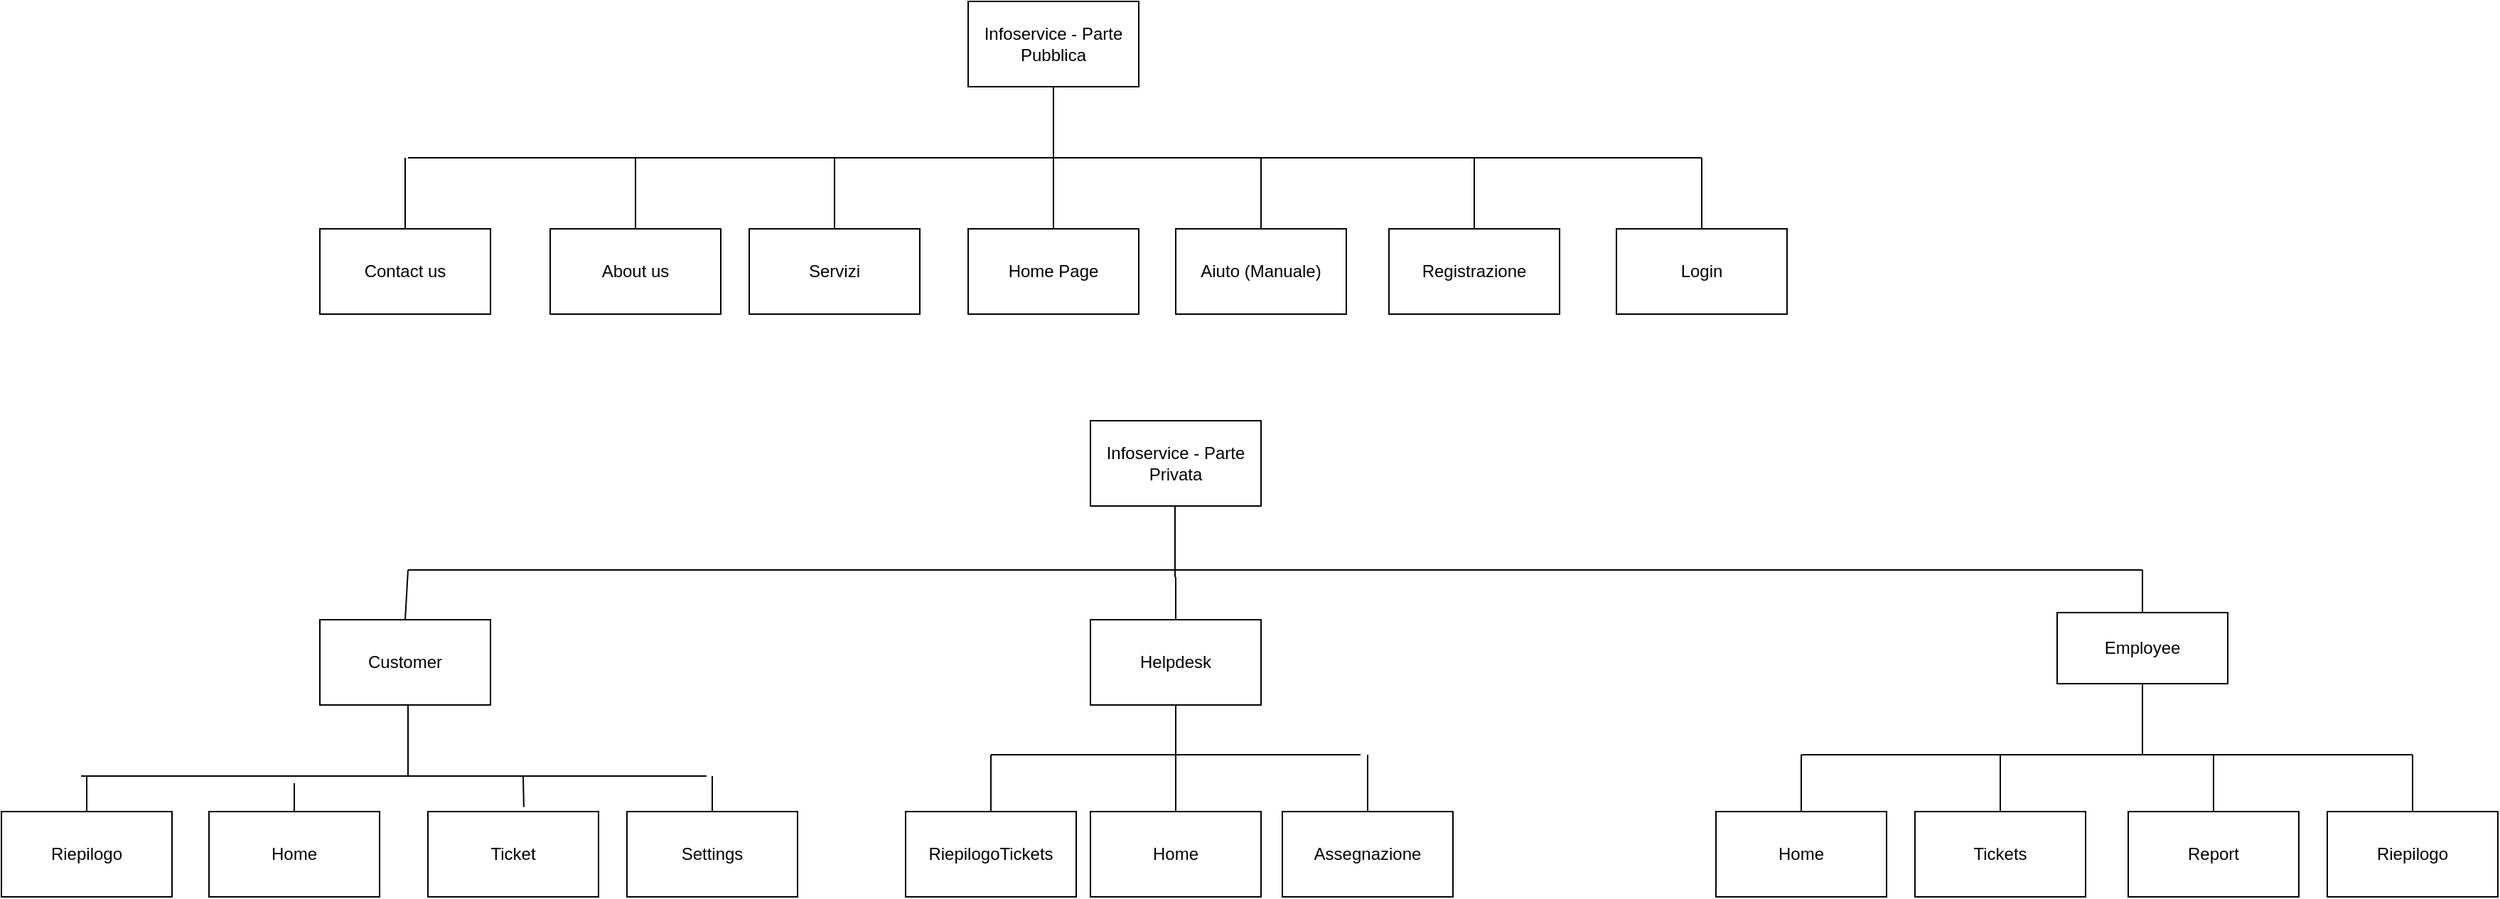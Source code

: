 <mxfile version="14.4.2" type="device"><diagram id="aqEfpglQROtT4czblELh" name="Page-1"><mxGraphModel dx="1869" dy="485" grid="1" gridSize="10" guides="1" tooltips="1" connect="1" arrows="1" fold="1" page="1" pageScale="1" pageWidth="827" pageHeight="1169" math="0" shadow="0"><root><mxCell id="0"/><mxCell id="1" parent="0"/><mxCell id="BcMnx0pzdSFH1M1RJVRQ-68" value="Infoservice - Parte Privata" style="rounded=0;whiteSpace=wrap;html=1;" vertex="1" parent="1"><mxGeometry x="620" y="445" width="120" height="60" as="geometry"/></mxCell><mxCell id="BcMnx0pzdSFH1M1RJVRQ-69" value="" style="endArrow=none;html=1;entryX=0.5;entryY=1;entryDx=0;entryDy=0;" edge="1" parent="1"><mxGeometry width="50" height="50" relative="1" as="geometry"><mxPoint x="679.5" y="555" as="sourcePoint"/><mxPoint x="679.5" y="505" as="targetPoint"/></mxGeometry></mxCell><mxCell id="BcMnx0pzdSFH1M1RJVRQ-70" value="" style="endArrow=none;html=1;" edge="1" parent="1"><mxGeometry width="50" height="50" relative="1" as="geometry"><mxPoint x="140" y="550" as="sourcePoint"/><mxPoint x="1360" y="550" as="targetPoint"/></mxGeometry></mxCell><mxCell id="BcMnx0pzdSFH1M1RJVRQ-71" value="Customer" style="rounded=0;whiteSpace=wrap;html=1;" vertex="1" parent="1"><mxGeometry x="78" y="585" width="120" height="60" as="geometry"/></mxCell><mxCell id="BcMnx0pzdSFH1M1RJVRQ-72" value="Helpdesk" style="rounded=0;whiteSpace=wrap;html=1;" vertex="1" parent="1"><mxGeometry x="620" y="585" width="120" height="60" as="geometry"/></mxCell><mxCell id="BcMnx0pzdSFH1M1RJVRQ-73" value="Employee" style="rounded=0;whiteSpace=wrap;html=1;" vertex="1" parent="1"><mxGeometry x="1300" y="580" width="120" height="50" as="geometry"/></mxCell><mxCell id="BcMnx0pzdSFH1M1RJVRQ-74" value="" style="endArrow=none;html=1;exitX=0.5;exitY=0;exitDx=0;exitDy=0;" edge="1" parent="1" source="BcMnx0pzdSFH1M1RJVRQ-71"><mxGeometry width="50" height="50" relative="1" as="geometry"><mxPoint x="110" y="600" as="sourcePoint"/><mxPoint x="140" y="550" as="targetPoint"/></mxGeometry></mxCell><mxCell id="BcMnx0pzdSFH1M1RJVRQ-75" value="" style="endArrow=none;html=1;exitX=0.5;exitY=0;exitDx=0;exitDy=0;" edge="1" parent="1" source="BcMnx0pzdSFH1M1RJVRQ-72"><mxGeometry width="50" height="50" relative="1" as="geometry"><mxPoint x="656" y="605" as="sourcePoint"/><mxPoint x="680" y="555" as="targetPoint"/></mxGeometry></mxCell><mxCell id="BcMnx0pzdSFH1M1RJVRQ-76" value="" style="endArrow=none;html=1;exitX=0.5;exitY=0;exitDx=0;exitDy=0;" edge="1" parent="1" source="BcMnx0pzdSFH1M1RJVRQ-73"><mxGeometry width="50" height="50" relative="1" as="geometry"><mxPoint x="1340" y="580" as="sourcePoint"/><mxPoint x="1360" y="550" as="targetPoint"/></mxGeometry></mxCell><mxCell id="BcMnx0pzdSFH1M1RJVRQ-77" value="Riepilogo" style="rounded=0;whiteSpace=wrap;html=1;" vertex="1" parent="1"><mxGeometry x="-146" y="720" width="120" height="60" as="geometry"/></mxCell><mxCell id="BcMnx0pzdSFH1M1RJVRQ-78" value="Home" style="rounded=0;whiteSpace=wrap;html=1;" vertex="1" parent="1"><mxGeometry y="720" width="120" height="60" as="geometry"/></mxCell><mxCell id="BcMnx0pzdSFH1M1RJVRQ-79" value="Ticket" style="rounded=0;whiteSpace=wrap;html=1;" vertex="1" parent="1"><mxGeometry x="154" y="720" width="120" height="60" as="geometry"/></mxCell><mxCell id="BcMnx0pzdSFH1M1RJVRQ-80" value="Settings" style="rounded=0;whiteSpace=wrap;html=1;" vertex="1" parent="1"><mxGeometry x="294" y="720" width="120" height="60" as="geometry"/></mxCell><mxCell id="BcMnx0pzdSFH1M1RJVRQ-81" value="RiepilogoTickets" style="rounded=0;whiteSpace=wrap;html=1;" vertex="1" parent="1"><mxGeometry x="490" y="720" width="120" height="60" as="geometry"/></mxCell><mxCell id="BcMnx0pzdSFH1M1RJVRQ-82" value="Assegnazione" style="rounded=0;whiteSpace=wrap;html=1;" vertex="1" parent="1"><mxGeometry x="755" y="720" width="120" height="60" as="geometry"/></mxCell><mxCell id="BcMnx0pzdSFH1M1RJVRQ-83" value="Home" style="rounded=0;whiteSpace=wrap;html=1;" vertex="1" parent="1"><mxGeometry x="620" y="720" width="120" height="60" as="geometry"/></mxCell><mxCell id="BcMnx0pzdSFH1M1RJVRQ-84" value="Home" style="rounded=0;whiteSpace=wrap;html=1;" vertex="1" parent="1"><mxGeometry x="1060" y="720" width="120" height="60" as="geometry"/></mxCell><mxCell id="BcMnx0pzdSFH1M1RJVRQ-85" value="Tickets" style="rounded=0;whiteSpace=wrap;html=1;" vertex="1" parent="1"><mxGeometry x="1200" y="720" width="120" height="60" as="geometry"/></mxCell><mxCell id="BcMnx0pzdSFH1M1RJVRQ-86" value="Report" style="rounded=0;whiteSpace=wrap;html=1;" vertex="1" parent="1"><mxGeometry x="1350" y="720" width="120" height="60" as="geometry"/></mxCell><mxCell id="BcMnx0pzdSFH1M1RJVRQ-87" value="Riepilogo" style="rounded=0;whiteSpace=wrap;html=1;" vertex="1" parent="1"><mxGeometry x="1490" y="720" width="120" height="60" as="geometry"/></mxCell><mxCell id="BcMnx0pzdSFH1M1RJVRQ-88" value="" style="endArrow=none;html=1;entryX=0.5;entryY=1;entryDx=0;entryDy=0;" edge="1" parent="1" target="BcMnx0pzdSFH1M1RJVRQ-72"><mxGeometry width="50" height="50" relative="1" as="geometry"><mxPoint x="680" y="690" as="sourcePoint"/><mxPoint x="710" y="640" as="targetPoint"/></mxGeometry></mxCell><mxCell id="BcMnx0pzdSFH1M1RJVRQ-89" value="" style="endArrow=none;html=1;" edge="1" parent="1"><mxGeometry width="50" height="50" relative="1" as="geometry"><mxPoint x="550" y="680" as="sourcePoint"/><mxPoint x="810" y="680" as="targetPoint"/></mxGeometry></mxCell><mxCell id="BcMnx0pzdSFH1M1RJVRQ-90" value="" style="endArrow=none;html=1;exitX=0.5;exitY=0;exitDx=0;exitDy=0;" edge="1" parent="1" source="BcMnx0pzdSFH1M1RJVRQ-81"><mxGeometry width="50" height="50" relative="1" as="geometry"><mxPoint x="530" y="720" as="sourcePoint"/><mxPoint x="550" y="680" as="targetPoint"/></mxGeometry></mxCell><mxCell id="BcMnx0pzdSFH1M1RJVRQ-91" value="" style="endArrow=none;html=1;" edge="1" parent="1"><mxGeometry width="50" height="50" relative="1" as="geometry"><mxPoint x="680" y="720" as="sourcePoint"/><mxPoint x="680" y="680" as="targetPoint"/></mxGeometry></mxCell><mxCell id="BcMnx0pzdSFH1M1RJVRQ-92" value="" style="endArrow=none;html=1;exitX=0.5;exitY=0;exitDx=0;exitDy=0;" edge="1" parent="1" source="BcMnx0pzdSFH1M1RJVRQ-82"><mxGeometry width="50" height="50" relative="1" as="geometry"><mxPoint x="800" y="730" as="sourcePoint"/><mxPoint x="815" y="680" as="targetPoint"/></mxGeometry></mxCell><mxCell id="BcMnx0pzdSFH1M1RJVRQ-93" value="" style="endArrow=none;html=1;entryX=0.5;entryY=1;entryDx=0;entryDy=0;" edge="1" parent="1" target="BcMnx0pzdSFH1M1RJVRQ-73"><mxGeometry width="50" height="50" relative="1" as="geometry"><mxPoint x="1360" y="680" as="sourcePoint"/><mxPoint x="1380" y="620" as="targetPoint"/></mxGeometry></mxCell><mxCell id="BcMnx0pzdSFH1M1RJVRQ-94" value="" style="endArrow=none;html=1;" edge="1" parent="1"><mxGeometry width="50" height="50" relative="1" as="geometry"><mxPoint x="1120" y="680" as="sourcePoint"/><mxPoint x="1550" y="680" as="targetPoint"/></mxGeometry></mxCell><mxCell id="BcMnx0pzdSFH1M1RJVRQ-95" value="" style="endArrow=none;html=1;exitX=0.5;exitY=0;exitDx=0;exitDy=0;" edge="1" parent="1" source="BcMnx0pzdSFH1M1RJVRQ-84"><mxGeometry width="50" height="50" relative="1" as="geometry"><mxPoint x="1090" y="720" as="sourcePoint"/><mxPoint x="1120" y="680" as="targetPoint"/></mxGeometry></mxCell><mxCell id="BcMnx0pzdSFH1M1RJVRQ-96" value="" style="endArrow=none;html=1;exitX=0.5;exitY=0;exitDx=0;exitDy=0;" edge="1" parent="1" source="BcMnx0pzdSFH1M1RJVRQ-85"><mxGeometry width="50" height="50" relative="1" as="geometry"><mxPoint x="1230" y="730" as="sourcePoint"/><mxPoint x="1260" y="680" as="targetPoint"/></mxGeometry></mxCell><mxCell id="BcMnx0pzdSFH1M1RJVRQ-97" value="" style="endArrow=none;html=1;" edge="1" parent="1" source="BcMnx0pzdSFH1M1RJVRQ-86"><mxGeometry width="50" height="50" relative="1" as="geometry"><mxPoint x="1390" y="730" as="sourcePoint"/><mxPoint x="1410" y="680" as="targetPoint"/></mxGeometry></mxCell><mxCell id="BcMnx0pzdSFH1M1RJVRQ-98" value="" style="endArrow=none;html=1;exitX=0.5;exitY=0;exitDx=0;exitDy=0;" edge="1" parent="1" source="BcMnx0pzdSFH1M1RJVRQ-87"><mxGeometry width="50" height="50" relative="1" as="geometry"><mxPoint x="1530" y="730" as="sourcePoint"/><mxPoint x="1550" y="680" as="targetPoint"/></mxGeometry></mxCell><mxCell id="BcMnx0pzdSFH1M1RJVRQ-99" value="" style="endArrow=none;html=1;entryX=0.5;entryY=1;entryDx=0;entryDy=0;" edge="1" parent="1"><mxGeometry width="50" height="50" relative="1" as="geometry"><mxPoint x="140" y="695" as="sourcePoint"/><mxPoint x="140" y="645" as="targetPoint"/></mxGeometry></mxCell><mxCell id="BcMnx0pzdSFH1M1RJVRQ-100" value="" style="endArrow=none;html=1;" edge="1" parent="1"><mxGeometry width="50" height="50" relative="1" as="geometry"><mxPoint x="-90" y="695" as="sourcePoint"/><mxPoint x="350" y="695" as="targetPoint"/><Array as="points"><mxPoint x="120" y="695"/></Array></mxGeometry></mxCell><mxCell id="BcMnx0pzdSFH1M1RJVRQ-101" value="" style="endArrow=none;html=1;exitX=0.5;exitY=0;exitDx=0;exitDy=0;" edge="1" parent="1" source="BcMnx0pzdSFH1M1RJVRQ-77"><mxGeometry width="50" height="50" relative="1" as="geometry"><mxPoint x="-100" y="735" as="sourcePoint"/><mxPoint x="-86" y="695" as="targetPoint"/></mxGeometry></mxCell><mxCell id="BcMnx0pzdSFH1M1RJVRQ-102" value="" style="endArrow=none;html=1;exitX=0.562;exitY=-0.053;exitDx=0;exitDy=0;exitPerimeter=0;" edge="1" parent="1" source="BcMnx0pzdSFH1M1RJVRQ-79"><mxGeometry width="50" height="50" relative="1" as="geometry"><mxPoint x="190" y="735" as="sourcePoint"/><mxPoint x="221" y="695" as="targetPoint"/></mxGeometry></mxCell><mxCell id="BcMnx0pzdSFH1M1RJVRQ-103" value="" style="endArrow=none;html=1;exitX=0.5;exitY=0;exitDx=0;exitDy=0;" edge="1" parent="1" source="BcMnx0pzdSFH1M1RJVRQ-80"><mxGeometry width="50" height="50" relative="1" as="geometry"><mxPoint x="330" y="735" as="sourcePoint"/><mxPoint x="354" y="695" as="targetPoint"/></mxGeometry></mxCell><mxCell id="BcMnx0pzdSFH1M1RJVRQ-104" value="" style="endArrow=none;html=1;exitX=0.5;exitY=0;exitDx=0;exitDy=0;" edge="1" parent="1" source="BcMnx0pzdSFH1M1RJVRQ-78"><mxGeometry width="50" height="50" relative="1" as="geometry"><mxPoint x="40" y="740" as="sourcePoint"/><mxPoint x="60" y="700" as="targetPoint"/></mxGeometry></mxCell><mxCell id="BcMnx0pzdSFH1M1RJVRQ-105" value="Infoservice - Parte Pubblica" style="rounded=0;whiteSpace=wrap;html=1;" vertex="1" parent="1"><mxGeometry x="534" y="150" width="120" height="60" as="geometry"/></mxCell><mxCell id="BcMnx0pzdSFH1M1RJVRQ-106" value="" style="endArrow=none;html=1;entryX=0.5;entryY=1;entryDx=0;entryDy=0;" edge="1" parent="1"><mxGeometry width="50" height="50" relative="1" as="geometry"><mxPoint x="594" y="260" as="sourcePoint"/><mxPoint x="594" y="210" as="targetPoint"/></mxGeometry></mxCell><mxCell id="BcMnx0pzdSFH1M1RJVRQ-107" value="" style="endArrow=none;html=1;" edge="1" parent="1"><mxGeometry width="50" height="50" relative="1" as="geometry"><mxPoint x="140" y="260" as="sourcePoint"/><mxPoint x="600" y="260" as="targetPoint"/></mxGeometry></mxCell><mxCell id="BcMnx0pzdSFH1M1RJVRQ-108" value="" style="endArrow=none;html=1;" edge="1" parent="1"><mxGeometry width="50" height="50" relative="1" as="geometry"><mxPoint x="600" y="260" as="sourcePoint"/><mxPoint x="890" y="260" as="targetPoint"/></mxGeometry></mxCell><mxCell id="BcMnx0pzdSFH1M1RJVRQ-109" value="" style="endArrow=none;html=1;" edge="1" parent="1"><mxGeometry width="50" height="50" relative="1" as="geometry"><mxPoint x="890" y="310" as="sourcePoint"/><mxPoint x="890" y="260" as="targetPoint"/></mxGeometry></mxCell><mxCell id="BcMnx0pzdSFH1M1RJVRQ-110" value="" style="endArrow=none;html=1;" edge="1" parent="1" source="BcMnx0pzdSFH1M1RJVRQ-112"><mxGeometry width="50" height="50" relative="1" as="geometry"><mxPoint x="1050" y="300" as="sourcePoint"/><mxPoint x="1050" y="260" as="targetPoint"/></mxGeometry></mxCell><mxCell id="BcMnx0pzdSFH1M1RJVRQ-111" value="Registrazione" style="rounded=0;whiteSpace=wrap;html=1;" vertex="1" parent="1"><mxGeometry x="830" y="310" width="120" height="60" as="geometry"/></mxCell><mxCell id="BcMnx0pzdSFH1M1RJVRQ-112" value="Login" style="rounded=0;whiteSpace=wrap;html=1;" vertex="1" parent="1"><mxGeometry x="990" y="310" width="120" height="60" as="geometry"/></mxCell><mxCell id="BcMnx0pzdSFH1M1RJVRQ-113" value="About us" style="rounded=0;whiteSpace=wrap;html=1;" vertex="1" parent="1"><mxGeometry x="240" y="310" width="120" height="60" as="geometry"/></mxCell><mxCell id="BcMnx0pzdSFH1M1RJVRQ-114" value="Contact us" style="rounded=0;whiteSpace=wrap;html=1;" vertex="1" parent="1"><mxGeometry x="78" y="310" width="120" height="60" as="geometry"/></mxCell><mxCell id="BcMnx0pzdSFH1M1RJVRQ-115" value="Servizi" style="rounded=0;whiteSpace=wrap;html=1;" vertex="1" parent="1"><mxGeometry x="380" y="310" width="120" height="60" as="geometry"/></mxCell><mxCell id="BcMnx0pzdSFH1M1RJVRQ-116" value="Home Page" style="rounded=0;whiteSpace=wrap;html=1;" vertex="1" parent="1"><mxGeometry x="534" y="310" width="120" height="60" as="geometry"/></mxCell><mxCell id="BcMnx0pzdSFH1M1RJVRQ-117" value="" style="endArrow=none;html=1;" edge="1" parent="1" source="BcMnx0pzdSFH1M1RJVRQ-116"><mxGeometry width="50" height="50" relative="1" as="geometry"><mxPoint x="574" y="400" as="sourcePoint"/><mxPoint x="594" y="260" as="targetPoint"/></mxGeometry></mxCell><mxCell id="BcMnx0pzdSFH1M1RJVRQ-118" value="" style="endArrow=none;html=1;" edge="1" parent="1" source="BcMnx0pzdSFH1M1RJVRQ-115"><mxGeometry width="50" height="50" relative="1" as="geometry"><mxPoint x="410" y="310" as="sourcePoint"/><mxPoint x="440" y="260" as="targetPoint"/></mxGeometry></mxCell><mxCell id="BcMnx0pzdSFH1M1RJVRQ-119" value="" style="endArrow=none;html=1;exitX=0.5;exitY=0;exitDx=0;exitDy=0;" edge="1" parent="1" source="BcMnx0pzdSFH1M1RJVRQ-113"><mxGeometry width="50" height="50" relative="1" as="geometry"><mxPoint x="280" y="310" as="sourcePoint"/><mxPoint x="300" y="260" as="targetPoint"/></mxGeometry></mxCell><mxCell id="BcMnx0pzdSFH1M1RJVRQ-120" value="" style="endArrow=none;html=1;exitX=0.5;exitY=0;exitDx=0;exitDy=0;" edge="1" parent="1" source="BcMnx0pzdSFH1M1RJVRQ-114"><mxGeometry width="50" height="50" relative="1" as="geometry"><mxPoint x="108" y="310" as="sourcePoint"/><mxPoint x="138" y="260" as="targetPoint"/></mxGeometry></mxCell><mxCell id="BcMnx0pzdSFH1M1RJVRQ-121" value="Aiuto (Manuale)" style="rounded=0;whiteSpace=wrap;html=1;" vertex="1" parent="1"><mxGeometry x="680" y="310" width="120" height="60" as="geometry"/></mxCell><mxCell id="BcMnx0pzdSFH1M1RJVRQ-122" value="" style="endArrow=none;html=1;exitX=0.5;exitY=0;exitDx=0;exitDy=0;" edge="1" parent="1" source="BcMnx0pzdSFH1M1RJVRQ-121"><mxGeometry width="50" height="50" relative="1" as="geometry"><mxPoint x="720" y="310" as="sourcePoint"/><mxPoint x="740" y="260" as="targetPoint"/></mxGeometry></mxCell><mxCell id="BcMnx0pzdSFH1M1RJVRQ-123" value="" style="endArrow=none;html=1;" edge="1" parent="1"><mxGeometry width="50" height="50" relative="1" as="geometry"><mxPoint x="760" y="260" as="sourcePoint"/><mxPoint x="1050" y="260" as="targetPoint"/></mxGeometry></mxCell></root></mxGraphModel></diagram></mxfile>